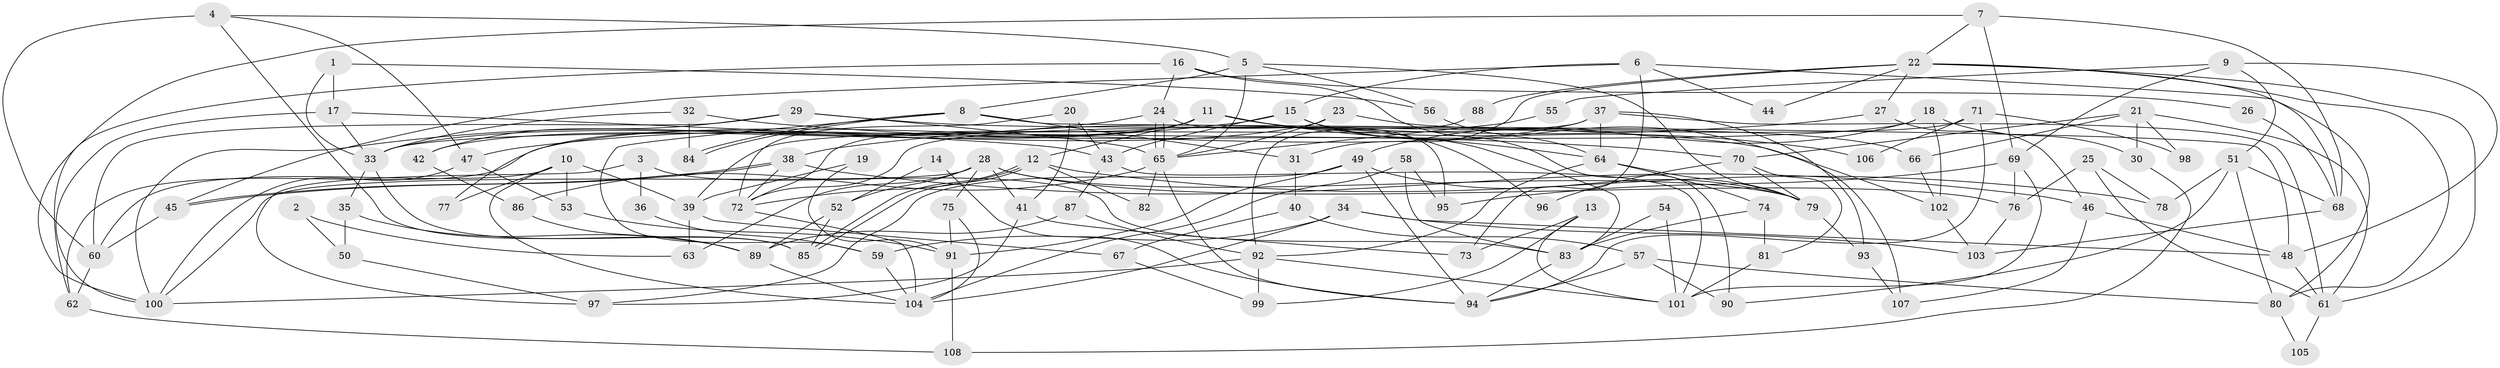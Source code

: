 // Generated by graph-tools (version 1.1) at 2025/15/03/09/25 04:15:13]
// undirected, 108 vertices, 216 edges
graph export_dot {
graph [start="1"]
  node [color=gray90,style=filled];
  1;
  2;
  3;
  4;
  5;
  6;
  7;
  8;
  9;
  10;
  11;
  12;
  13;
  14;
  15;
  16;
  17;
  18;
  19;
  20;
  21;
  22;
  23;
  24;
  25;
  26;
  27;
  28;
  29;
  30;
  31;
  32;
  33;
  34;
  35;
  36;
  37;
  38;
  39;
  40;
  41;
  42;
  43;
  44;
  45;
  46;
  47;
  48;
  49;
  50;
  51;
  52;
  53;
  54;
  55;
  56;
  57;
  58;
  59;
  60;
  61;
  62;
  63;
  64;
  65;
  66;
  67;
  68;
  69;
  70;
  71;
  72;
  73;
  74;
  75;
  76;
  77;
  78;
  79;
  80;
  81;
  82;
  83;
  84;
  85;
  86;
  87;
  88;
  89;
  90;
  91;
  92;
  93;
  94;
  95;
  96;
  97;
  98;
  99;
  100;
  101;
  102;
  103;
  104;
  105;
  106;
  107;
  108;
  1 -- 17;
  1 -- 56;
  1 -- 33;
  2 -- 50;
  2 -- 63;
  3 -- 83;
  3 -- 97;
  3 -- 36;
  4 -- 47;
  4 -- 5;
  4 -- 60;
  4 -- 85;
  5 -- 8;
  5 -- 79;
  5 -- 56;
  5 -- 65;
  6 -- 45;
  6 -- 15;
  6 -- 44;
  6 -- 73;
  6 -- 80;
  7 -- 68;
  7 -- 69;
  7 -- 22;
  7 -- 100;
  8 -- 84;
  8 -- 84;
  8 -- 59;
  8 -- 31;
  8 -- 48;
  9 -- 51;
  9 -- 69;
  9 -- 48;
  9 -- 55;
  10 -- 104;
  10 -- 60;
  10 -- 39;
  10 -- 53;
  10 -- 77;
  11 -- 42;
  11 -- 12;
  11 -- 64;
  11 -- 72;
  11 -- 77;
  11 -- 96;
  11 -- 106;
  12 -- 85;
  12 -- 85;
  12 -- 72;
  12 -- 78;
  12 -- 82;
  13 -- 99;
  13 -- 101;
  13 -- 73;
  14 -- 52;
  14 -- 94;
  15 -- 83;
  15 -- 43;
  15 -- 47;
  15 -- 107;
  16 -- 62;
  16 -- 24;
  16 -- 26;
  16 -- 90;
  17 -- 33;
  17 -- 100;
  17 -- 43;
  18 -- 33;
  18 -- 49;
  18 -- 30;
  18 -- 102;
  19 -- 39;
  19 -- 91;
  20 -- 41;
  20 -- 72;
  20 -- 43;
  21 -- 30;
  21 -- 61;
  21 -- 66;
  21 -- 70;
  21 -- 98;
  22 -- 80;
  22 -- 27;
  22 -- 31;
  22 -- 44;
  22 -- 61;
  22 -- 68;
  22 -- 88;
  23 -- 65;
  23 -- 33;
  23 -- 66;
  24 -- 100;
  24 -- 65;
  24 -- 65;
  24 -- 95;
  25 -- 61;
  25 -- 78;
  25 -- 76;
  26 -- 68;
  27 -- 46;
  27 -- 38;
  28 -- 79;
  28 -- 76;
  28 -- 41;
  28 -- 52;
  28 -- 63;
  28 -- 75;
  28 -- 100;
  29 -- 65;
  29 -- 102;
  29 -- 42;
  29 -- 60;
  30 -- 108;
  31 -- 40;
  32 -- 70;
  32 -- 33;
  32 -- 84;
  33 -- 85;
  33 -- 35;
  34 -- 104;
  34 -- 48;
  34 -- 59;
  34 -- 103;
  35 -- 89;
  35 -- 50;
  36 -- 59;
  37 -- 61;
  37 -- 64;
  37 -- 39;
  37 -- 62;
  37 -- 93;
  38 -- 45;
  38 -- 45;
  38 -- 46;
  38 -- 72;
  39 -- 63;
  39 -- 67;
  40 -- 57;
  40 -- 67;
  41 -- 73;
  41 -- 97;
  42 -- 86;
  43 -- 87;
  43 -- 101;
  45 -- 60;
  46 -- 48;
  46 -- 107;
  47 -- 100;
  47 -- 53;
  48 -- 61;
  49 -- 91;
  49 -- 94;
  49 -- 79;
  49 -- 97;
  50 -- 97;
  51 -- 90;
  51 -- 68;
  51 -- 78;
  51 -- 80;
  52 -- 85;
  52 -- 89;
  53 -- 91;
  54 -- 83;
  54 -- 101;
  55 -- 65;
  56 -- 64;
  57 -- 94;
  57 -- 80;
  57 -- 90;
  58 -- 104;
  58 -- 95;
  58 -- 83;
  59 -- 104;
  60 -- 62;
  61 -- 105;
  62 -- 108;
  64 -- 79;
  64 -- 74;
  64 -- 92;
  65 -- 82;
  65 -- 86;
  65 -- 94;
  66 -- 102;
  67 -- 99;
  68 -- 103;
  69 -- 76;
  69 -- 101;
  69 -- 95;
  70 -- 79;
  70 -- 81;
  70 -- 96;
  71 -- 72;
  71 -- 94;
  71 -- 98;
  71 -- 106;
  72 -- 104;
  74 -- 81;
  74 -- 83;
  75 -- 104;
  75 -- 91;
  76 -- 103;
  79 -- 93;
  80 -- 105;
  81 -- 101;
  83 -- 94;
  86 -- 89;
  87 -- 92;
  87 -- 89;
  88 -- 92;
  89 -- 104;
  91 -- 108;
  92 -- 100;
  92 -- 99;
  92 -- 101;
  93 -- 107;
  102 -- 103;
}
